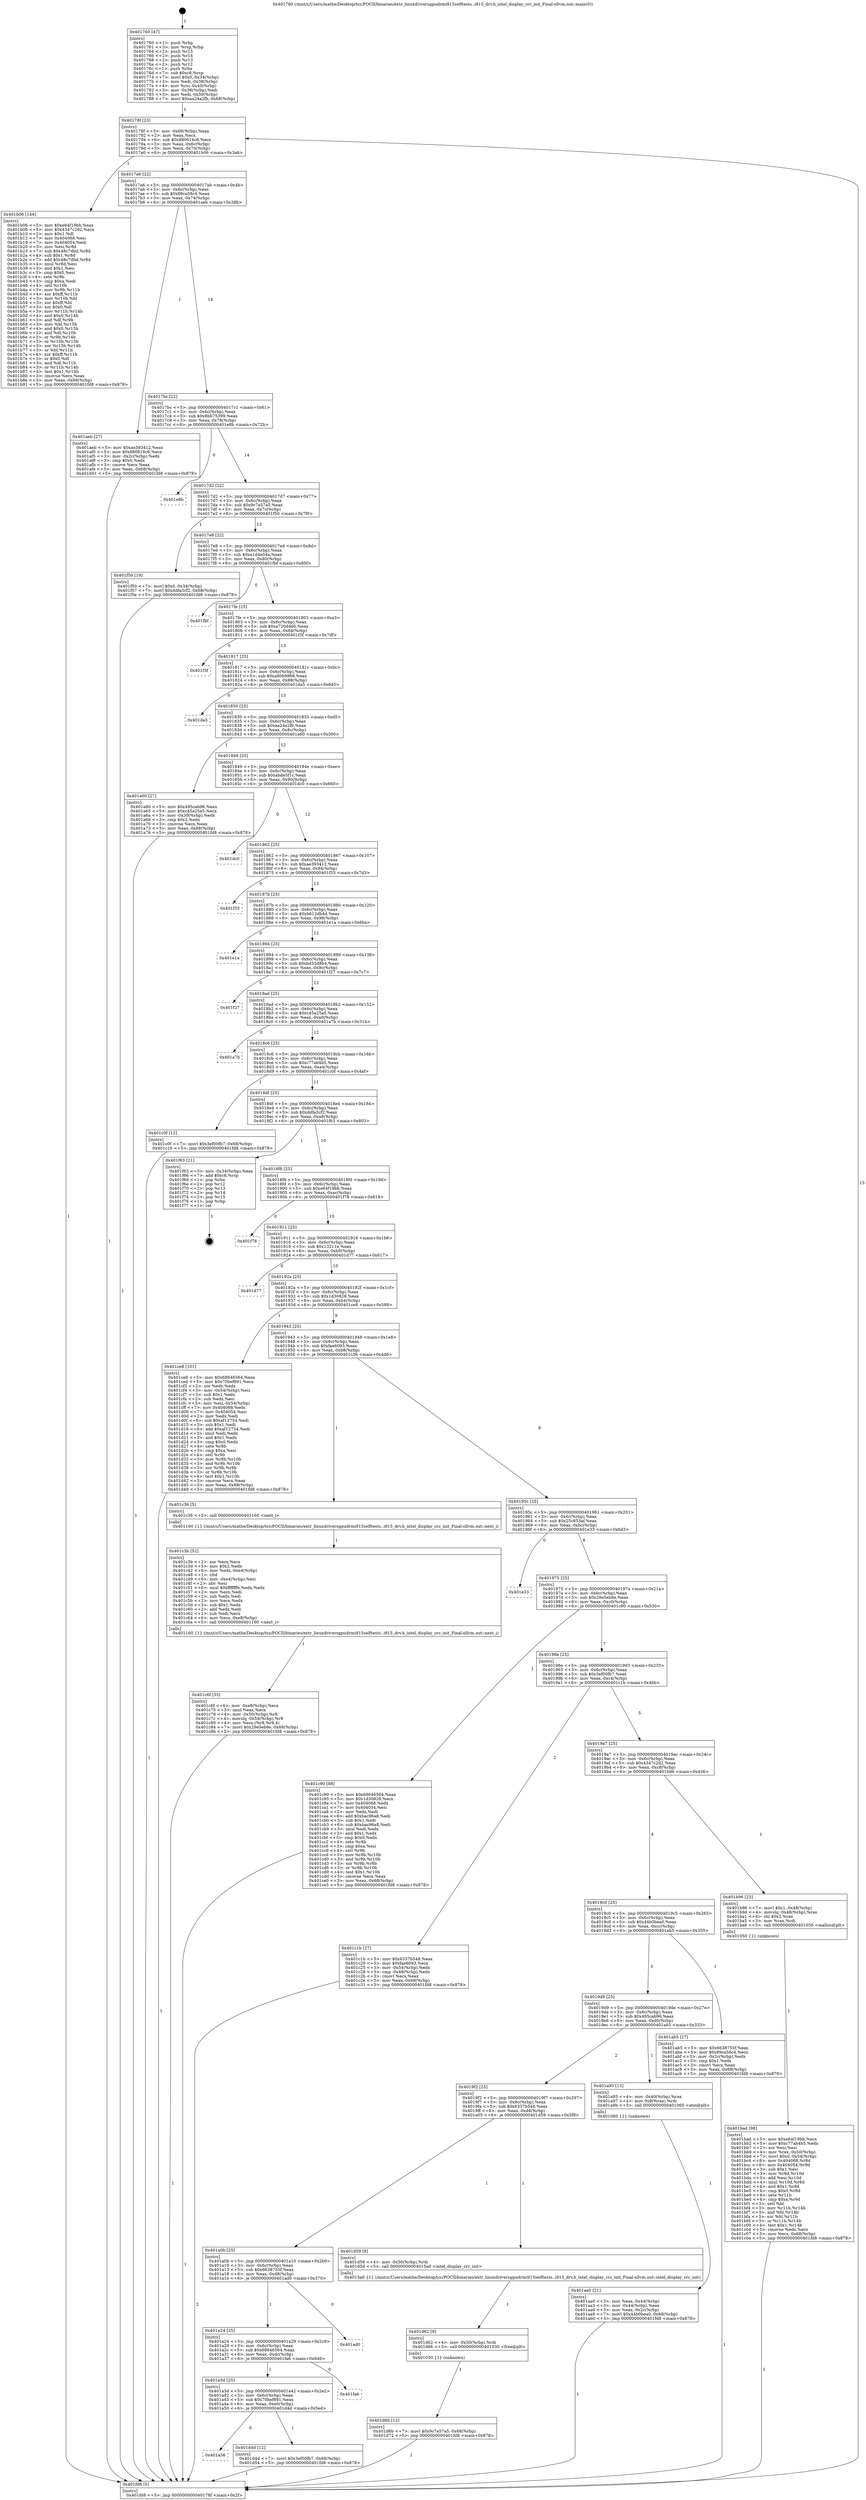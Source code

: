 digraph "0x401760" {
  label = "0x401760 (/mnt/c/Users/mathe/Desktop/tcc/POCII/binaries/extr_linuxdriversgpudrmi915selftests..i915_drv.h_intel_display_crc_init_Final-ollvm.out::main(0))"
  labelloc = "t"
  node[shape=record]

  Entry [label="",width=0.3,height=0.3,shape=circle,fillcolor=black,style=filled]
  "0x40178f" [label="{
     0x40178f [23]\l
     | [instrs]\l
     &nbsp;&nbsp;0x40178f \<+3\>: mov -0x68(%rbp),%eax\l
     &nbsp;&nbsp;0x401792 \<+2\>: mov %eax,%ecx\l
     &nbsp;&nbsp;0x401794 \<+6\>: sub $0x880616c6,%ecx\l
     &nbsp;&nbsp;0x40179a \<+3\>: mov %eax,-0x6c(%rbp)\l
     &nbsp;&nbsp;0x40179d \<+3\>: mov %ecx,-0x70(%rbp)\l
     &nbsp;&nbsp;0x4017a0 \<+6\>: je 0000000000401b06 \<main+0x3a6\>\l
  }"]
  "0x401b06" [label="{
     0x401b06 [144]\l
     | [instrs]\l
     &nbsp;&nbsp;0x401b06 \<+5\>: mov $0xe64f19bb,%eax\l
     &nbsp;&nbsp;0x401b0b \<+5\>: mov $0x4347c2d2,%ecx\l
     &nbsp;&nbsp;0x401b10 \<+2\>: mov $0x1,%dl\l
     &nbsp;&nbsp;0x401b12 \<+7\>: mov 0x404068,%esi\l
     &nbsp;&nbsp;0x401b19 \<+7\>: mov 0x404054,%edi\l
     &nbsp;&nbsp;0x401b20 \<+3\>: mov %esi,%r8d\l
     &nbsp;&nbsp;0x401b23 \<+7\>: sub $0x48c7dbd,%r8d\l
     &nbsp;&nbsp;0x401b2a \<+4\>: sub $0x1,%r8d\l
     &nbsp;&nbsp;0x401b2e \<+7\>: add $0x48c7dbd,%r8d\l
     &nbsp;&nbsp;0x401b35 \<+4\>: imul %r8d,%esi\l
     &nbsp;&nbsp;0x401b39 \<+3\>: and $0x1,%esi\l
     &nbsp;&nbsp;0x401b3c \<+3\>: cmp $0x0,%esi\l
     &nbsp;&nbsp;0x401b3f \<+4\>: sete %r9b\l
     &nbsp;&nbsp;0x401b43 \<+3\>: cmp $0xa,%edi\l
     &nbsp;&nbsp;0x401b46 \<+4\>: setl %r10b\l
     &nbsp;&nbsp;0x401b4a \<+3\>: mov %r9b,%r11b\l
     &nbsp;&nbsp;0x401b4d \<+4\>: xor $0xff,%r11b\l
     &nbsp;&nbsp;0x401b51 \<+3\>: mov %r10b,%bl\l
     &nbsp;&nbsp;0x401b54 \<+3\>: xor $0xff,%bl\l
     &nbsp;&nbsp;0x401b57 \<+3\>: xor $0x0,%dl\l
     &nbsp;&nbsp;0x401b5a \<+3\>: mov %r11b,%r14b\l
     &nbsp;&nbsp;0x401b5d \<+4\>: and $0x0,%r14b\l
     &nbsp;&nbsp;0x401b61 \<+3\>: and %dl,%r9b\l
     &nbsp;&nbsp;0x401b64 \<+3\>: mov %bl,%r15b\l
     &nbsp;&nbsp;0x401b67 \<+4\>: and $0x0,%r15b\l
     &nbsp;&nbsp;0x401b6b \<+3\>: and %dl,%r10b\l
     &nbsp;&nbsp;0x401b6e \<+3\>: or %r9b,%r14b\l
     &nbsp;&nbsp;0x401b71 \<+3\>: or %r10b,%r15b\l
     &nbsp;&nbsp;0x401b74 \<+3\>: xor %r15b,%r14b\l
     &nbsp;&nbsp;0x401b77 \<+3\>: or %bl,%r11b\l
     &nbsp;&nbsp;0x401b7a \<+4\>: xor $0xff,%r11b\l
     &nbsp;&nbsp;0x401b7e \<+3\>: or $0x0,%dl\l
     &nbsp;&nbsp;0x401b81 \<+3\>: and %dl,%r11b\l
     &nbsp;&nbsp;0x401b84 \<+3\>: or %r11b,%r14b\l
     &nbsp;&nbsp;0x401b87 \<+4\>: test $0x1,%r14b\l
     &nbsp;&nbsp;0x401b8b \<+3\>: cmovne %ecx,%eax\l
     &nbsp;&nbsp;0x401b8e \<+3\>: mov %eax,-0x68(%rbp)\l
     &nbsp;&nbsp;0x401b91 \<+5\>: jmp 0000000000401fd8 \<main+0x878\>\l
  }"]
  "0x4017a6" [label="{
     0x4017a6 [22]\l
     | [instrs]\l
     &nbsp;&nbsp;0x4017a6 \<+5\>: jmp 00000000004017ab \<main+0x4b\>\l
     &nbsp;&nbsp;0x4017ab \<+3\>: mov -0x6c(%rbp),%eax\l
     &nbsp;&nbsp;0x4017ae \<+5\>: sub $0x89ca58c4,%eax\l
     &nbsp;&nbsp;0x4017b3 \<+3\>: mov %eax,-0x74(%rbp)\l
     &nbsp;&nbsp;0x4017b6 \<+6\>: je 0000000000401aeb \<main+0x38b\>\l
  }"]
  Exit [label="",width=0.3,height=0.3,shape=circle,fillcolor=black,style=filled,peripheries=2]
  "0x401aeb" [label="{
     0x401aeb [27]\l
     | [instrs]\l
     &nbsp;&nbsp;0x401aeb \<+5\>: mov $0xae393412,%eax\l
     &nbsp;&nbsp;0x401af0 \<+5\>: mov $0x880616c6,%ecx\l
     &nbsp;&nbsp;0x401af5 \<+3\>: mov -0x2c(%rbp),%edx\l
     &nbsp;&nbsp;0x401af8 \<+3\>: cmp $0x0,%edx\l
     &nbsp;&nbsp;0x401afb \<+3\>: cmove %ecx,%eax\l
     &nbsp;&nbsp;0x401afe \<+3\>: mov %eax,-0x68(%rbp)\l
     &nbsp;&nbsp;0x401b01 \<+5\>: jmp 0000000000401fd8 \<main+0x878\>\l
  }"]
  "0x4017bc" [label="{
     0x4017bc [22]\l
     | [instrs]\l
     &nbsp;&nbsp;0x4017bc \<+5\>: jmp 00000000004017c1 \<main+0x61\>\l
     &nbsp;&nbsp;0x4017c1 \<+3\>: mov -0x6c(%rbp),%eax\l
     &nbsp;&nbsp;0x4017c4 \<+5\>: sub $0x8bb75399,%eax\l
     &nbsp;&nbsp;0x4017c9 \<+3\>: mov %eax,-0x78(%rbp)\l
     &nbsp;&nbsp;0x4017cc \<+6\>: je 0000000000401e8b \<main+0x72b\>\l
  }"]
  "0x401d6b" [label="{
     0x401d6b [12]\l
     | [instrs]\l
     &nbsp;&nbsp;0x401d6b \<+7\>: movl $0x9c7a57a5,-0x68(%rbp)\l
     &nbsp;&nbsp;0x401d72 \<+5\>: jmp 0000000000401fd8 \<main+0x878\>\l
  }"]
  "0x401e8b" [label="{
     0x401e8b\l
  }", style=dashed]
  "0x4017d2" [label="{
     0x4017d2 [22]\l
     | [instrs]\l
     &nbsp;&nbsp;0x4017d2 \<+5\>: jmp 00000000004017d7 \<main+0x77\>\l
     &nbsp;&nbsp;0x4017d7 \<+3\>: mov -0x6c(%rbp),%eax\l
     &nbsp;&nbsp;0x4017da \<+5\>: sub $0x9c7a57a5,%eax\l
     &nbsp;&nbsp;0x4017df \<+3\>: mov %eax,-0x7c(%rbp)\l
     &nbsp;&nbsp;0x4017e2 \<+6\>: je 0000000000401f50 \<main+0x7f0\>\l
  }"]
  "0x401d62" [label="{
     0x401d62 [9]\l
     | [instrs]\l
     &nbsp;&nbsp;0x401d62 \<+4\>: mov -0x50(%rbp),%rdi\l
     &nbsp;&nbsp;0x401d66 \<+5\>: call 0000000000401030 \<free@plt\>\l
     | [calls]\l
     &nbsp;&nbsp;0x401030 \{1\} (unknown)\l
  }"]
  "0x401f50" [label="{
     0x401f50 [19]\l
     | [instrs]\l
     &nbsp;&nbsp;0x401f50 \<+7\>: movl $0x0,-0x34(%rbp)\l
     &nbsp;&nbsp;0x401f57 \<+7\>: movl $0xddfa3cf2,-0x68(%rbp)\l
     &nbsp;&nbsp;0x401f5e \<+5\>: jmp 0000000000401fd8 \<main+0x878\>\l
  }"]
  "0x4017e8" [label="{
     0x4017e8 [22]\l
     | [instrs]\l
     &nbsp;&nbsp;0x4017e8 \<+5\>: jmp 00000000004017ed \<main+0x8d\>\l
     &nbsp;&nbsp;0x4017ed \<+3\>: mov -0x6c(%rbp),%eax\l
     &nbsp;&nbsp;0x4017f0 \<+5\>: sub $0xa1d4a04a,%eax\l
     &nbsp;&nbsp;0x4017f5 \<+3\>: mov %eax,-0x80(%rbp)\l
     &nbsp;&nbsp;0x4017f8 \<+6\>: je 0000000000401fbf \<main+0x85f\>\l
  }"]
  "0x401a56" [label="{
     0x401a56\l
  }", style=dashed]
  "0x401fbf" [label="{
     0x401fbf\l
  }", style=dashed]
  "0x4017fe" [label="{
     0x4017fe [25]\l
     | [instrs]\l
     &nbsp;&nbsp;0x4017fe \<+5\>: jmp 0000000000401803 \<main+0xa3\>\l
     &nbsp;&nbsp;0x401803 \<+3\>: mov -0x6c(%rbp),%eax\l
     &nbsp;&nbsp;0x401806 \<+5\>: sub $0xa720d4d0,%eax\l
     &nbsp;&nbsp;0x40180b \<+6\>: mov %eax,-0x84(%rbp)\l
     &nbsp;&nbsp;0x401811 \<+6\>: je 0000000000401f3f \<main+0x7df\>\l
  }"]
  "0x401d4d" [label="{
     0x401d4d [12]\l
     | [instrs]\l
     &nbsp;&nbsp;0x401d4d \<+7\>: movl $0x3ef00fb7,-0x68(%rbp)\l
     &nbsp;&nbsp;0x401d54 \<+5\>: jmp 0000000000401fd8 \<main+0x878\>\l
  }"]
  "0x401f3f" [label="{
     0x401f3f\l
  }", style=dashed]
  "0x401817" [label="{
     0x401817 [25]\l
     | [instrs]\l
     &nbsp;&nbsp;0x401817 \<+5\>: jmp 000000000040181c \<main+0xbc\>\l
     &nbsp;&nbsp;0x40181c \<+3\>: mov -0x6c(%rbp),%eax\l
     &nbsp;&nbsp;0x40181f \<+5\>: sub $0xa8069968,%eax\l
     &nbsp;&nbsp;0x401824 \<+6\>: mov %eax,-0x88(%rbp)\l
     &nbsp;&nbsp;0x40182a \<+6\>: je 0000000000401da5 \<main+0x645\>\l
  }"]
  "0x401a3d" [label="{
     0x401a3d [25]\l
     | [instrs]\l
     &nbsp;&nbsp;0x401a3d \<+5\>: jmp 0000000000401a42 \<main+0x2e2\>\l
     &nbsp;&nbsp;0x401a42 \<+3\>: mov -0x6c(%rbp),%eax\l
     &nbsp;&nbsp;0x401a45 \<+5\>: sub $0x70bef891,%eax\l
     &nbsp;&nbsp;0x401a4a \<+6\>: mov %eax,-0xe0(%rbp)\l
     &nbsp;&nbsp;0x401a50 \<+6\>: je 0000000000401d4d \<main+0x5ed\>\l
  }"]
  "0x401da5" [label="{
     0x401da5\l
  }", style=dashed]
  "0x401830" [label="{
     0x401830 [25]\l
     | [instrs]\l
     &nbsp;&nbsp;0x401830 \<+5\>: jmp 0000000000401835 \<main+0xd5\>\l
     &nbsp;&nbsp;0x401835 \<+3\>: mov -0x6c(%rbp),%eax\l
     &nbsp;&nbsp;0x401838 \<+5\>: sub $0xaa24a2fb,%eax\l
     &nbsp;&nbsp;0x40183d \<+6\>: mov %eax,-0x8c(%rbp)\l
     &nbsp;&nbsp;0x401843 \<+6\>: je 0000000000401a60 \<main+0x300\>\l
  }"]
  "0x401fa6" [label="{
     0x401fa6\l
  }", style=dashed]
  "0x401a60" [label="{
     0x401a60 [27]\l
     | [instrs]\l
     &nbsp;&nbsp;0x401a60 \<+5\>: mov $0x495cab96,%eax\l
     &nbsp;&nbsp;0x401a65 \<+5\>: mov $0xc45a25a5,%ecx\l
     &nbsp;&nbsp;0x401a6a \<+3\>: mov -0x30(%rbp),%edx\l
     &nbsp;&nbsp;0x401a6d \<+3\>: cmp $0x2,%edx\l
     &nbsp;&nbsp;0x401a70 \<+3\>: cmovne %ecx,%eax\l
     &nbsp;&nbsp;0x401a73 \<+3\>: mov %eax,-0x68(%rbp)\l
     &nbsp;&nbsp;0x401a76 \<+5\>: jmp 0000000000401fd8 \<main+0x878\>\l
  }"]
  "0x401849" [label="{
     0x401849 [25]\l
     | [instrs]\l
     &nbsp;&nbsp;0x401849 \<+5\>: jmp 000000000040184e \<main+0xee\>\l
     &nbsp;&nbsp;0x40184e \<+3\>: mov -0x6c(%rbp),%eax\l
     &nbsp;&nbsp;0x401851 \<+5\>: sub $0xabde5f1c,%eax\l
     &nbsp;&nbsp;0x401856 \<+6\>: mov %eax,-0x90(%rbp)\l
     &nbsp;&nbsp;0x40185c \<+6\>: je 0000000000401dc0 \<main+0x660\>\l
  }"]
  "0x401fd8" [label="{
     0x401fd8 [5]\l
     | [instrs]\l
     &nbsp;&nbsp;0x401fd8 \<+5\>: jmp 000000000040178f \<main+0x2f\>\l
  }"]
  "0x401760" [label="{
     0x401760 [47]\l
     | [instrs]\l
     &nbsp;&nbsp;0x401760 \<+1\>: push %rbp\l
     &nbsp;&nbsp;0x401761 \<+3\>: mov %rsp,%rbp\l
     &nbsp;&nbsp;0x401764 \<+2\>: push %r15\l
     &nbsp;&nbsp;0x401766 \<+2\>: push %r14\l
     &nbsp;&nbsp;0x401768 \<+2\>: push %r13\l
     &nbsp;&nbsp;0x40176a \<+2\>: push %r12\l
     &nbsp;&nbsp;0x40176c \<+1\>: push %rbx\l
     &nbsp;&nbsp;0x40176d \<+7\>: sub $0xc8,%rsp\l
     &nbsp;&nbsp;0x401774 \<+7\>: movl $0x0,-0x34(%rbp)\l
     &nbsp;&nbsp;0x40177b \<+3\>: mov %edi,-0x38(%rbp)\l
     &nbsp;&nbsp;0x40177e \<+4\>: mov %rsi,-0x40(%rbp)\l
     &nbsp;&nbsp;0x401782 \<+3\>: mov -0x38(%rbp),%edi\l
     &nbsp;&nbsp;0x401785 \<+3\>: mov %edi,-0x30(%rbp)\l
     &nbsp;&nbsp;0x401788 \<+7\>: movl $0xaa24a2fb,-0x68(%rbp)\l
  }"]
  "0x401a24" [label="{
     0x401a24 [25]\l
     | [instrs]\l
     &nbsp;&nbsp;0x401a24 \<+5\>: jmp 0000000000401a29 \<main+0x2c9\>\l
     &nbsp;&nbsp;0x401a29 \<+3\>: mov -0x6c(%rbp),%eax\l
     &nbsp;&nbsp;0x401a2c \<+5\>: sub $0x68646564,%eax\l
     &nbsp;&nbsp;0x401a31 \<+6\>: mov %eax,-0xdc(%rbp)\l
     &nbsp;&nbsp;0x401a37 \<+6\>: je 0000000000401fa6 \<main+0x846\>\l
  }"]
  "0x401dc0" [label="{
     0x401dc0\l
  }", style=dashed]
  "0x401862" [label="{
     0x401862 [25]\l
     | [instrs]\l
     &nbsp;&nbsp;0x401862 \<+5\>: jmp 0000000000401867 \<main+0x107\>\l
     &nbsp;&nbsp;0x401867 \<+3\>: mov -0x6c(%rbp),%eax\l
     &nbsp;&nbsp;0x40186a \<+5\>: sub $0xae393412,%eax\l
     &nbsp;&nbsp;0x40186f \<+6\>: mov %eax,-0x94(%rbp)\l
     &nbsp;&nbsp;0x401875 \<+6\>: je 0000000000401f33 \<main+0x7d3\>\l
  }"]
  "0x401ad0" [label="{
     0x401ad0\l
  }", style=dashed]
  "0x401f33" [label="{
     0x401f33\l
  }", style=dashed]
  "0x40187b" [label="{
     0x40187b [25]\l
     | [instrs]\l
     &nbsp;&nbsp;0x40187b \<+5\>: jmp 0000000000401880 \<main+0x120\>\l
     &nbsp;&nbsp;0x401880 \<+3\>: mov -0x6c(%rbp),%eax\l
     &nbsp;&nbsp;0x401883 \<+5\>: sub $0xb612db4d,%eax\l
     &nbsp;&nbsp;0x401888 \<+6\>: mov %eax,-0x98(%rbp)\l
     &nbsp;&nbsp;0x40188e \<+6\>: je 0000000000401e1a \<main+0x6ba\>\l
  }"]
  "0x401a0b" [label="{
     0x401a0b [25]\l
     | [instrs]\l
     &nbsp;&nbsp;0x401a0b \<+5\>: jmp 0000000000401a10 \<main+0x2b0\>\l
     &nbsp;&nbsp;0x401a10 \<+3\>: mov -0x6c(%rbp),%eax\l
     &nbsp;&nbsp;0x401a13 \<+5\>: sub $0x6638755f,%eax\l
     &nbsp;&nbsp;0x401a18 \<+6\>: mov %eax,-0xd8(%rbp)\l
     &nbsp;&nbsp;0x401a1e \<+6\>: je 0000000000401ad0 \<main+0x370\>\l
  }"]
  "0x401e1a" [label="{
     0x401e1a\l
  }", style=dashed]
  "0x401894" [label="{
     0x401894 [25]\l
     | [instrs]\l
     &nbsp;&nbsp;0x401894 \<+5\>: jmp 0000000000401899 \<main+0x139\>\l
     &nbsp;&nbsp;0x401899 \<+3\>: mov -0x6c(%rbp),%eax\l
     &nbsp;&nbsp;0x40189c \<+5\>: sub $0xbd32d8b4,%eax\l
     &nbsp;&nbsp;0x4018a1 \<+6\>: mov %eax,-0x9c(%rbp)\l
     &nbsp;&nbsp;0x4018a7 \<+6\>: je 0000000000401f27 \<main+0x7c7\>\l
  }"]
  "0x401d59" [label="{
     0x401d59 [9]\l
     | [instrs]\l
     &nbsp;&nbsp;0x401d59 \<+4\>: mov -0x50(%rbp),%rdi\l
     &nbsp;&nbsp;0x401d5d \<+5\>: call 00000000004015a0 \<intel_display_crc_init\>\l
     | [calls]\l
     &nbsp;&nbsp;0x4015a0 \{1\} (/mnt/c/Users/mathe/Desktop/tcc/POCII/binaries/extr_linuxdriversgpudrmi915selftests..i915_drv.h_intel_display_crc_init_Final-ollvm.out::intel_display_crc_init)\l
  }"]
  "0x401f27" [label="{
     0x401f27\l
  }", style=dashed]
  "0x4018ad" [label="{
     0x4018ad [25]\l
     | [instrs]\l
     &nbsp;&nbsp;0x4018ad \<+5\>: jmp 00000000004018b2 \<main+0x152\>\l
     &nbsp;&nbsp;0x4018b2 \<+3\>: mov -0x6c(%rbp),%eax\l
     &nbsp;&nbsp;0x4018b5 \<+5\>: sub $0xc45a25a5,%eax\l
     &nbsp;&nbsp;0x4018ba \<+6\>: mov %eax,-0xa0(%rbp)\l
     &nbsp;&nbsp;0x4018c0 \<+6\>: je 0000000000401a7b \<main+0x31b\>\l
  }"]
  "0x401c6f" [label="{
     0x401c6f [33]\l
     | [instrs]\l
     &nbsp;&nbsp;0x401c6f \<+6\>: mov -0xe8(%rbp),%ecx\l
     &nbsp;&nbsp;0x401c75 \<+3\>: imul %eax,%ecx\l
     &nbsp;&nbsp;0x401c78 \<+4\>: mov -0x50(%rbp),%r8\l
     &nbsp;&nbsp;0x401c7c \<+4\>: movslq -0x54(%rbp),%r9\l
     &nbsp;&nbsp;0x401c80 \<+4\>: mov %ecx,(%r8,%r9,4)\l
     &nbsp;&nbsp;0x401c84 \<+7\>: movl $0x29e5eb8e,-0x68(%rbp)\l
     &nbsp;&nbsp;0x401c8b \<+5\>: jmp 0000000000401fd8 \<main+0x878\>\l
  }"]
  "0x401a7b" [label="{
     0x401a7b\l
  }", style=dashed]
  "0x4018c6" [label="{
     0x4018c6 [25]\l
     | [instrs]\l
     &nbsp;&nbsp;0x4018c6 \<+5\>: jmp 00000000004018cb \<main+0x16b\>\l
     &nbsp;&nbsp;0x4018cb \<+3\>: mov -0x6c(%rbp),%eax\l
     &nbsp;&nbsp;0x4018ce \<+5\>: sub $0xc77ab4b5,%eax\l
     &nbsp;&nbsp;0x4018d3 \<+6\>: mov %eax,-0xa4(%rbp)\l
     &nbsp;&nbsp;0x4018d9 \<+6\>: je 0000000000401c0f \<main+0x4af\>\l
  }"]
  "0x401c3b" [label="{
     0x401c3b [52]\l
     | [instrs]\l
     &nbsp;&nbsp;0x401c3b \<+2\>: xor %ecx,%ecx\l
     &nbsp;&nbsp;0x401c3d \<+5\>: mov $0x2,%edx\l
     &nbsp;&nbsp;0x401c42 \<+6\>: mov %edx,-0xe4(%rbp)\l
     &nbsp;&nbsp;0x401c48 \<+1\>: cltd\l
     &nbsp;&nbsp;0x401c49 \<+6\>: mov -0xe4(%rbp),%esi\l
     &nbsp;&nbsp;0x401c4f \<+2\>: idiv %esi\l
     &nbsp;&nbsp;0x401c51 \<+6\>: imul $0xfffffffe,%edx,%edx\l
     &nbsp;&nbsp;0x401c57 \<+2\>: mov %ecx,%edi\l
     &nbsp;&nbsp;0x401c59 \<+2\>: sub %edx,%edi\l
     &nbsp;&nbsp;0x401c5b \<+2\>: mov %ecx,%edx\l
     &nbsp;&nbsp;0x401c5d \<+3\>: sub $0x1,%edx\l
     &nbsp;&nbsp;0x401c60 \<+2\>: add %edx,%edi\l
     &nbsp;&nbsp;0x401c62 \<+2\>: sub %edi,%ecx\l
     &nbsp;&nbsp;0x401c64 \<+6\>: mov %ecx,-0xe8(%rbp)\l
     &nbsp;&nbsp;0x401c6a \<+5\>: call 0000000000401160 \<next_i\>\l
     | [calls]\l
     &nbsp;&nbsp;0x401160 \{1\} (/mnt/c/Users/mathe/Desktop/tcc/POCII/binaries/extr_linuxdriversgpudrmi915selftests..i915_drv.h_intel_display_crc_init_Final-ollvm.out::next_i)\l
  }"]
  "0x401c0f" [label="{
     0x401c0f [12]\l
     | [instrs]\l
     &nbsp;&nbsp;0x401c0f \<+7\>: movl $0x3ef00fb7,-0x68(%rbp)\l
     &nbsp;&nbsp;0x401c16 \<+5\>: jmp 0000000000401fd8 \<main+0x878\>\l
  }"]
  "0x4018df" [label="{
     0x4018df [25]\l
     | [instrs]\l
     &nbsp;&nbsp;0x4018df \<+5\>: jmp 00000000004018e4 \<main+0x184\>\l
     &nbsp;&nbsp;0x4018e4 \<+3\>: mov -0x6c(%rbp),%eax\l
     &nbsp;&nbsp;0x4018e7 \<+5\>: sub $0xddfa3cf2,%eax\l
     &nbsp;&nbsp;0x4018ec \<+6\>: mov %eax,-0xa8(%rbp)\l
     &nbsp;&nbsp;0x4018f2 \<+6\>: je 0000000000401f63 \<main+0x803\>\l
  }"]
  "0x401bad" [label="{
     0x401bad [98]\l
     | [instrs]\l
     &nbsp;&nbsp;0x401bad \<+5\>: mov $0xe64f19bb,%ecx\l
     &nbsp;&nbsp;0x401bb2 \<+5\>: mov $0xc77ab4b5,%edx\l
     &nbsp;&nbsp;0x401bb7 \<+2\>: xor %esi,%esi\l
     &nbsp;&nbsp;0x401bb9 \<+4\>: mov %rax,-0x50(%rbp)\l
     &nbsp;&nbsp;0x401bbd \<+7\>: movl $0x0,-0x54(%rbp)\l
     &nbsp;&nbsp;0x401bc4 \<+8\>: mov 0x404068,%r8d\l
     &nbsp;&nbsp;0x401bcc \<+8\>: mov 0x404054,%r9d\l
     &nbsp;&nbsp;0x401bd4 \<+3\>: sub $0x1,%esi\l
     &nbsp;&nbsp;0x401bd7 \<+3\>: mov %r8d,%r10d\l
     &nbsp;&nbsp;0x401bda \<+3\>: add %esi,%r10d\l
     &nbsp;&nbsp;0x401bdd \<+4\>: imul %r10d,%r8d\l
     &nbsp;&nbsp;0x401be1 \<+4\>: and $0x1,%r8d\l
     &nbsp;&nbsp;0x401be5 \<+4\>: cmp $0x0,%r8d\l
     &nbsp;&nbsp;0x401be9 \<+4\>: sete %r11b\l
     &nbsp;&nbsp;0x401bed \<+4\>: cmp $0xa,%r9d\l
     &nbsp;&nbsp;0x401bf1 \<+3\>: setl %bl\l
     &nbsp;&nbsp;0x401bf4 \<+3\>: mov %r11b,%r14b\l
     &nbsp;&nbsp;0x401bf7 \<+3\>: and %bl,%r14b\l
     &nbsp;&nbsp;0x401bfa \<+3\>: xor %bl,%r11b\l
     &nbsp;&nbsp;0x401bfd \<+3\>: or %r11b,%r14b\l
     &nbsp;&nbsp;0x401c00 \<+4\>: test $0x1,%r14b\l
     &nbsp;&nbsp;0x401c04 \<+3\>: cmovne %edx,%ecx\l
     &nbsp;&nbsp;0x401c07 \<+3\>: mov %ecx,-0x68(%rbp)\l
     &nbsp;&nbsp;0x401c0a \<+5\>: jmp 0000000000401fd8 \<main+0x878\>\l
  }"]
  "0x401f63" [label="{
     0x401f63 [21]\l
     | [instrs]\l
     &nbsp;&nbsp;0x401f63 \<+3\>: mov -0x34(%rbp),%eax\l
     &nbsp;&nbsp;0x401f66 \<+7\>: add $0xc8,%rsp\l
     &nbsp;&nbsp;0x401f6d \<+1\>: pop %rbx\l
     &nbsp;&nbsp;0x401f6e \<+2\>: pop %r12\l
     &nbsp;&nbsp;0x401f70 \<+2\>: pop %r13\l
     &nbsp;&nbsp;0x401f72 \<+2\>: pop %r14\l
     &nbsp;&nbsp;0x401f74 \<+2\>: pop %r15\l
     &nbsp;&nbsp;0x401f76 \<+1\>: pop %rbp\l
     &nbsp;&nbsp;0x401f77 \<+1\>: ret\l
  }"]
  "0x4018f8" [label="{
     0x4018f8 [25]\l
     | [instrs]\l
     &nbsp;&nbsp;0x4018f8 \<+5\>: jmp 00000000004018fd \<main+0x19d\>\l
     &nbsp;&nbsp;0x4018fd \<+3\>: mov -0x6c(%rbp),%eax\l
     &nbsp;&nbsp;0x401900 \<+5\>: sub $0xe64f19bb,%eax\l
     &nbsp;&nbsp;0x401905 \<+6\>: mov %eax,-0xac(%rbp)\l
     &nbsp;&nbsp;0x40190b \<+6\>: je 0000000000401f78 \<main+0x818\>\l
  }"]
  "0x401aa0" [label="{
     0x401aa0 [21]\l
     | [instrs]\l
     &nbsp;&nbsp;0x401aa0 \<+3\>: mov %eax,-0x44(%rbp)\l
     &nbsp;&nbsp;0x401aa3 \<+3\>: mov -0x44(%rbp),%eax\l
     &nbsp;&nbsp;0x401aa6 \<+3\>: mov %eax,-0x2c(%rbp)\l
     &nbsp;&nbsp;0x401aa9 \<+7\>: movl $0x44b0bea0,-0x68(%rbp)\l
     &nbsp;&nbsp;0x401ab0 \<+5\>: jmp 0000000000401fd8 \<main+0x878\>\l
  }"]
  "0x401f78" [label="{
     0x401f78\l
  }", style=dashed]
  "0x401911" [label="{
     0x401911 [25]\l
     | [instrs]\l
     &nbsp;&nbsp;0x401911 \<+5\>: jmp 0000000000401916 \<main+0x1b6\>\l
     &nbsp;&nbsp;0x401916 \<+3\>: mov -0x6c(%rbp),%eax\l
     &nbsp;&nbsp;0x401919 \<+5\>: sub $0x13211e,%eax\l
     &nbsp;&nbsp;0x40191e \<+6\>: mov %eax,-0xb0(%rbp)\l
     &nbsp;&nbsp;0x401924 \<+6\>: je 0000000000401d77 \<main+0x617\>\l
  }"]
  "0x4019f2" [label="{
     0x4019f2 [25]\l
     | [instrs]\l
     &nbsp;&nbsp;0x4019f2 \<+5\>: jmp 00000000004019f7 \<main+0x297\>\l
     &nbsp;&nbsp;0x4019f7 \<+3\>: mov -0x6c(%rbp),%eax\l
     &nbsp;&nbsp;0x4019fa \<+5\>: sub $0x6337b548,%eax\l
     &nbsp;&nbsp;0x4019ff \<+6\>: mov %eax,-0xd4(%rbp)\l
     &nbsp;&nbsp;0x401a05 \<+6\>: je 0000000000401d59 \<main+0x5f9\>\l
  }"]
  "0x401d77" [label="{
     0x401d77\l
  }", style=dashed]
  "0x40192a" [label="{
     0x40192a [25]\l
     | [instrs]\l
     &nbsp;&nbsp;0x40192a \<+5\>: jmp 000000000040192f \<main+0x1cf\>\l
     &nbsp;&nbsp;0x40192f \<+3\>: mov -0x6c(%rbp),%eax\l
     &nbsp;&nbsp;0x401932 \<+5\>: sub $0x1d30828,%eax\l
     &nbsp;&nbsp;0x401937 \<+6\>: mov %eax,-0xb4(%rbp)\l
     &nbsp;&nbsp;0x40193d \<+6\>: je 0000000000401ce8 \<main+0x588\>\l
  }"]
  "0x401a93" [label="{
     0x401a93 [13]\l
     | [instrs]\l
     &nbsp;&nbsp;0x401a93 \<+4\>: mov -0x40(%rbp),%rax\l
     &nbsp;&nbsp;0x401a97 \<+4\>: mov 0x8(%rax),%rdi\l
     &nbsp;&nbsp;0x401a9b \<+5\>: call 0000000000401060 \<atoi@plt\>\l
     | [calls]\l
     &nbsp;&nbsp;0x401060 \{1\} (unknown)\l
  }"]
  "0x401ce8" [label="{
     0x401ce8 [101]\l
     | [instrs]\l
     &nbsp;&nbsp;0x401ce8 \<+5\>: mov $0x68646564,%eax\l
     &nbsp;&nbsp;0x401ced \<+5\>: mov $0x70bef891,%ecx\l
     &nbsp;&nbsp;0x401cf2 \<+2\>: xor %edx,%edx\l
     &nbsp;&nbsp;0x401cf4 \<+3\>: mov -0x54(%rbp),%esi\l
     &nbsp;&nbsp;0x401cf7 \<+3\>: sub $0x1,%edx\l
     &nbsp;&nbsp;0x401cfa \<+2\>: sub %edx,%esi\l
     &nbsp;&nbsp;0x401cfc \<+3\>: mov %esi,-0x54(%rbp)\l
     &nbsp;&nbsp;0x401cff \<+7\>: mov 0x404068,%edx\l
     &nbsp;&nbsp;0x401d06 \<+7\>: mov 0x404054,%esi\l
     &nbsp;&nbsp;0x401d0d \<+2\>: mov %edx,%edi\l
     &nbsp;&nbsp;0x401d0f \<+6\>: sub $0xaf12754,%edi\l
     &nbsp;&nbsp;0x401d15 \<+3\>: sub $0x1,%edi\l
     &nbsp;&nbsp;0x401d18 \<+6\>: add $0xaf12754,%edi\l
     &nbsp;&nbsp;0x401d1e \<+3\>: imul %edi,%edx\l
     &nbsp;&nbsp;0x401d21 \<+3\>: and $0x1,%edx\l
     &nbsp;&nbsp;0x401d24 \<+3\>: cmp $0x0,%edx\l
     &nbsp;&nbsp;0x401d27 \<+4\>: sete %r8b\l
     &nbsp;&nbsp;0x401d2b \<+3\>: cmp $0xa,%esi\l
     &nbsp;&nbsp;0x401d2e \<+4\>: setl %r9b\l
     &nbsp;&nbsp;0x401d32 \<+3\>: mov %r8b,%r10b\l
     &nbsp;&nbsp;0x401d35 \<+3\>: and %r9b,%r10b\l
     &nbsp;&nbsp;0x401d38 \<+3\>: xor %r9b,%r8b\l
     &nbsp;&nbsp;0x401d3b \<+3\>: or %r8b,%r10b\l
     &nbsp;&nbsp;0x401d3e \<+4\>: test $0x1,%r10b\l
     &nbsp;&nbsp;0x401d42 \<+3\>: cmovne %ecx,%eax\l
     &nbsp;&nbsp;0x401d45 \<+3\>: mov %eax,-0x68(%rbp)\l
     &nbsp;&nbsp;0x401d48 \<+5\>: jmp 0000000000401fd8 \<main+0x878\>\l
  }"]
  "0x401943" [label="{
     0x401943 [25]\l
     | [instrs]\l
     &nbsp;&nbsp;0x401943 \<+5\>: jmp 0000000000401948 \<main+0x1e8\>\l
     &nbsp;&nbsp;0x401948 \<+3\>: mov -0x6c(%rbp),%eax\l
     &nbsp;&nbsp;0x40194b \<+5\>: sub $0xfae6093,%eax\l
     &nbsp;&nbsp;0x401950 \<+6\>: mov %eax,-0xb8(%rbp)\l
     &nbsp;&nbsp;0x401956 \<+6\>: je 0000000000401c36 \<main+0x4d6\>\l
  }"]
  "0x4019d9" [label="{
     0x4019d9 [25]\l
     | [instrs]\l
     &nbsp;&nbsp;0x4019d9 \<+5\>: jmp 00000000004019de \<main+0x27e\>\l
     &nbsp;&nbsp;0x4019de \<+3\>: mov -0x6c(%rbp),%eax\l
     &nbsp;&nbsp;0x4019e1 \<+5\>: sub $0x495cab96,%eax\l
     &nbsp;&nbsp;0x4019e6 \<+6\>: mov %eax,-0xd0(%rbp)\l
     &nbsp;&nbsp;0x4019ec \<+6\>: je 0000000000401a93 \<main+0x333\>\l
  }"]
  "0x401c36" [label="{
     0x401c36 [5]\l
     | [instrs]\l
     &nbsp;&nbsp;0x401c36 \<+5\>: call 0000000000401160 \<next_i\>\l
     | [calls]\l
     &nbsp;&nbsp;0x401160 \{1\} (/mnt/c/Users/mathe/Desktop/tcc/POCII/binaries/extr_linuxdriversgpudrmi915selftests..i915_drv.h_intel_display_crc_init_Final-ollvm.out::next_i)\l
  }"]
  "0x40195c" [label="{
     0x40195c [25]\l
     | [instrs]\l
     &nbsp;&nbsp;0x40195c \<+5\>: jmp 0000000000401961 \<main+0x201\>\l
     &nbsp;&nbsp;0x401961 \<+3\>: mov -0x6c(%rbp),%eax\l
     &nbsp;&nbsp;0x401964 \<+5\>: sub $0x25c853af,%eax\l
     &nbsp;&nbsp;0x401969 \<+6\>: mov %eax,-0xbc(%rbp)\l
     &nbsp;&nbsp;0x40196f \<+6\>: je 0000000000401e33 \<main+0x6d3\>\l
  }"]
  "0x401ab5" [label="{
     0x401ab5 [27]\l
     | [instrs]\l
     &nbsp;&nbsp;0x401ab5 \<+5\>: mov $0x6638755f,%eax\l
     &nbsp;&nbsp;0x401aba \<+5\>: mov $0x89ca58c4,%ecx\l
     &nbsp;&nbsp;0x401abf \<+3\>: mov -0x2c(%rbp),%edx\l
     &nbsp;&nbsp;0x401ac2 \<+3\>: cmp $0x1,%edx\l
     &nbsp;&nbsp;0x401ac5 \<+3\>: cmovl %ecx,%eax\l
     &nbsp;&nbsp;0x401ac8 \<+3\>: mov %eax,-0x68(%rbp)\l
     &nbsp;&nbsp;0x401acb \<+5\>: jmp 0000000000401fd8 \<main+0x878\>\l
  }"]
  "0x401e33" [label="{
     0x401e33\l
  }", style=dashed]
  "0x401975" [label="{
     0x401975 [25]\l
     | [instrs]\l
     &nbsp;&nbsp;0x401975 \<+5\>: jmp 000000000040197a \<main+0x21a\>\l
     &nbsp;&nbsp;0x40197a \<+3\>: mov -0x6c(%rbp),%eax\l
     &nbsp;&nbsp;0x40197d \<+5\>: sub $0x29e5eb8e,%eax\l
     &nbsp;&nbsp;0x401982 \<+6\>: mov %eax,-0xc0(%rbp)\l
     &nbsp;&nbsp;0x401988 \<+6\>: je 0000000000401c90 \<main+0x530\>\l
  }"]
  "0x4019c0" [label="{
     0x4019c0 [25]\l
     | [instrs]\l
     &nbsp;&nbsp;0x4019c0 \<+5\>: jmp 00000000004019c5 \<main+0x265\>\l
     &nbsp;&nbsp;0x4019c5 \<+3\>: mov -0x6c(%rbp),%eax\l
     &nbsp;&nbsp;0x4019c8 \<+5\>: sub $0x44b0bea0,%eax\l
     &nbsp;&nbsp;0x4019cd \<+6\>: mov %eax,-0xcc(%rbp)\l
     &nbsp;&nbsp;0x4019d3 \<+6\>: je 0000000000401ab5 \<main+0x355\>\l
  }"]
  "0x401c90" [label="{
     0x401c90 [88]\l
     | [instrs]\l
     &nbsp;&nbsp;0x401c90 \<+5\>: mov $0x68646564,%eax\l
     &nbsp;&nbsp;0x401c95 \<+5\>: mov $0x1d30828,%ecx\l
     &nbsp;&nbsp;0x401c9a \<+7\>: mov 0x404068,%edx\l
     &nbsp;&nbsp;0x401ca1 \<+7\>: mov 0x404054,%esi\l
     &nbsp;&nbsp;0x401ca8 \<+2\>: mov %edx,%edi\l
     &nbsp;&nbsp;0x401caa \<+6\>: add $0xbac96a8,%edi\l
     &nbsp;&nbsp;0x401cb0 \<+3\>: sub $0x1,%edi\l
     &nbsp;&nbsp;0x401cb3 \<+6\>: sub $0xbac96a8,%edi\l
     &nbsp;&nbsp;0x401cb9 \<+3\>: imul %edi,%edx\l
     &nbsp;&nbsp;0x401cbc \<+3\>: and $0x1,%edx\l
     &nbsp;&nbsp;0x401cbf \<+3\>: cmp $0x0,%edx\l
     &nbsp;&nbsp;0x401cc2 \<+4\>: sete %r8b\l
     &nbsp;&nbsp;0x401cc6 \<+3\>: cmp $0xa,%esi\l
     &nbsp;&nbsp;0x401cc9 \<+4\>: setl %r9b\l
     &nbsp;&nbsp;0x401ccd \<+3\>: mov %r8b,%r10b\l
     &nbsp;&nbsp;0x401cd0 \<+3\>: and %r9b,%r10b\l
     &nbsp;&nbsp;0x401cd3 \<+3\>: xor %r9b,%r8b\l
     &nbsp;&nbsp;0x401cd6 \<+3\>: or %r8b,%r10b\l
     &nbsp;&nbsp;0x401cd9 \<+4\>: test $0x1,%r10b\l
     &nbsp;&nbsp;0x401cdd \<+3\>: cmovne %ecx,%eax\l
     &nbsp;&nbsp;0x401ce0 \<+3\>: mov %eax,-0x68(%rbp)\l
     &nbsp;&nbsp;0x401ce3 \<+5\>: jmp 0000000000401fd8 \<main+0x878\>\l
  }"]
  "0x40198e" [label="{
     0x40198e [25]\l
     | [instrs]\l
     &nbsp;&nbsp;0x40198e \<+5\>: jmp 0000000000401993 \<main+0x233\>\l
     &nbsp;&nbsp;0x401993 \<+3\>: mov -0x6c(%rbp),%eax\l
     &nbsp;&nbsp;0x401996 \<+5\>: sub $0x3ef00fb7,%eax\l
     &nbsp;&nbsp;0x40199b \<+6\>: mov %eax,-0xc4(%rbp)\l
     &nbsp;&nbsp;0x4019a1 \<+6\>: je 0000000000401c1b \<main+0x4bb\>\l
  }"]
  "0x401b96" [label="{
     0x401b96 [23]\l
     | [instrs]\l
     &nbsp;&nbsp;0x401b96 \<+7\>: movl $0x1,-0x48(%rbp)\l
     &nbsp;&nbsp;0x401b9d \<+4\>: movslq -0x48(%rbp),%rax\l
     &nbsp;&nbsp;0x401ba1 \<+4\>: shl $0x2,%rax\l
     &nbsp;&nbsp;0x401ba5 \<+3\>: mov %rax,%rdi\l
     &nbsp;&nbsp;0x401ba8 \<+5\>: call 0000000000401050 \<malloc@plt\>\l
     | [calls]\l
     &nbsp;&nbsp;0x401050 \{1\} (unknown)\l
  }"]
  "0x401c1b" [label="{
     0x401c1b [27]\l
     | [instrs]\l
     &nbsp;&nbsp;0x401c1b \<+5\>: mov $0x6337b548,%eax\l
     &nbsp;&nbsp;0x401c20 \<+5\>: mov $0xfae6093,%ecx\l
     &nbsp;&nbsp;0x401c25 \<+3\>: mov -0x54(%rbp),%edx\l
     &nbsp;&nbsp;0x401c28 \<+3\>: cmp -0x48(%rbp),%edx\l
     &nbsp;&nbsp;0x401c2b \<+3\>: cmovl %ecx,%eax\l
     &nbsp;&nbsp;0x401c2e \<+3\>: mov %eax,-0x68(%rbp)\l
     &nbsp;&nbsp;0x401c31 \<+5\>: jmp 0000000000401fd8 \<main+0x878\>\l
  }"]
  "0x4019a7" [label="{
     0x4019a7 [25]\l
     | [instrs]\l
     &nbsp;&nbsp;0x4019a7 \<+5\>: jmp 00000000004019ac \<main+0x24c\>\l
     &nbsp;&nbsp;0x4019ac \<+3\>: mov -0x6c(%rbp),%eax\l
     &nbsp;&nbsp;0x4019af \<+5\>: sub $0x4347c2d2,%eax\l
     &nbsp;&nbsp;0x4019b4 \<+6\>: mov %eax,-0xc8(%rbp)\l
     &nbsp;&nbsp;0x4019ba \<+6\>: je 0000000000401b96 \<main+0x436\>\l
  }"]
  Entry -> "0x401760" [label=" 1"]
  "0x40178f" -> "0x401b06" [label=" 1"]
  "0x40178f" -> "0x4017a6" [label=" 15"]
  "0x401f63" -> Exit [label=" 1"]
  "0x4017a6" -> "0x401aeb" [label=" 1"]
  "0x4017a6" -> "0x4017bc" [label=" 14"]
  "0x401f50" -> "0x401fd8" [label=" 1"]
  "0x4017bc" -> "0x401e8b" [label=" 0"]
  "0x4017bc" -> "0x4017d2" [label=" 14"]
  "0x401d6b" -> "0x401fd8" [label=" 1"]
  "0x4017d2" -> "0x401f50" [label=" 1"]
  "0x4017d2" -> "0x4017e8" [label=" 13"]
  "0x401d62" -> "0x401d6b" [label=" 1"]
  "0x4017e8" -> "0x401fbf" [label=" 0"]
  "0x4017e8" -> "0x4017fe" [label=" 13"]
  "0x401d59" -> "0x401d62" [label=" 1"]
  "0x4017fe" -> "0x401f3f" [label=" 0"]
  "0x4017fe" -> "0x401817" [label=" 13"]
  "0x401d4d" -> "0x401fd8" [label=" 1"]
  "0x401817" -> "0x401da5" [label=" 0"]
  "0x401817" -> "0x401830" [label=" 13"]
  "0x401a3d" -> "0x401d4d" [label=" 1"]
  "0x401830" -> "0x401a60" [label=" 1"]
  "0x401830" -> "0x401849" [label=" 12"]
  "0x401a60" -> "0x401fd8" [label=" 1"]
  "0x401760" -> "0x40178f" [label=" 1"]
  "0x401fd8" -> "0x40178f" [label=" 15"]
  "0x401a3d" -> "0x401a56" [label=" 0"]
  "0x401849" -> "0x401dc0" [label=" 0"]
  "0x401849" -> "0x401862" [label=" 12"]
  "0x401a24" -> "0x401fa6" [label=" 0"]
  "0x401862" -> "0x401f33" [label=" 0"]
  "0x401862" -> "0x40187b" [label=" 12"]
  "0x401a24" -> "0x401a3d" [label=" 1"]
  "0x40187b" -> "0x401e1a" [label=" 0"]
  "0x40187b" -> "0x401894" [label=" 12"]
  "0x401a0b" -> "0x401ad0" [label=" 0"]
  "0x401894" -> "0x401f27" [label=" 0"]
  "0x401894" -> "0x4018ad" [label=" 12"]
  "0x401a0b" -> "0x401a24" [label=" 1"]
  "0x4018ad" -> "0x401a7b" [label=" 0"]
  "0x4018ad" -> "0x4018c6" [label=" 12"]
  "0x4019f2" -> "0x401d59" [label=" 1"]
  "0x4018c6" -> "0x401c0f" [label=" 1"]
  "0x4018c6" -> "0x4018df" [label=" 11"]
  "0x4019f2" -> "0x401a0b" [label=" 1"]
  "0x4018df" -> "0x401f63" [label=" 1"]
  "0x4018df" -> "0x4018f8" [label=" 10"]
  "0x401ce8" -> "0x401fd8" [label=" 1"]
  "0x4018f8" -> "0x401f78" [label=" 0"]
  "0x4018f8" -> "0x401911" [label=" 10"]
  "0x401c90" -> "0x401fd8" [label=" 1"]
  "0x401911" -> "0x401d77" [label=" 0"]
  "0x401911" -> "0x40192a" [label=" 10"]
  "0x401c6f" -> "0x401fd8" [label=" 1"]
  "0x40192a" -> "0x401ce8" [label=" 1"]
  "0x40192a" -> "0x401943" [label=" 9"]
  "0x401c3b" -> "0x401c6f" [label=" 1"]
  "0x401943" -> "0x401c36" [label=" 1"]
  "0x401943" -> "0x40195c" [label=" 8"]
  "0x401c1b" -> "0x401fd8" [label=" 2"]
  "0x40195c" -> "0x401e33" [label=" 0"]
  "0x40195c" -> "0x401975" [label=" 8"]
  "0x401c0f" -> "0x401fd8" [label=" 1"]
  "0x401975" -> "0x401c90" [label=" 1"]
  "0x401975" -> "0x40198e" [label=" 7"]
  "0x401b96" -> "0x401bad" [label=" 1"]
  "0x40198e" -> "0x401c1b" [label=" 2"]
  "0x40198e" -> "0x4019a7" [label=" 5"]
  "0x401b06" -> "0x401fd8" [label=" 1"]
  "0x4019a7" -> "0x401b96" [label=" 1"]
  "0x4019a7" -> "0x4019c0" [label=" 4"]
  "0x401bad" -> "0x401fd8" [label=" 1"]
  "0x4019c0" -> "0x401ab5" [label=" 1"]
  "0x4019c0" -> "0x4019d9" [label=" 3"]
  "0x401c36" -> "0x401c3b" [label=" 1"]
  "0x4019d9" -> "0x401a93" [label=" 1"]
  "0x4019d9" -> "0x4019f2" [label=" 2"]
  "0x401a93" -> "0x401aa0" [label=" 1"]
  "0x401aa0" -> "0x401fd8" [label=" 1"]
  "0x401ab5" -> "0x401fd8" [label=" 1"]
  "0x401aeb" -> "0x401fd8" [label=" 1"]
}
